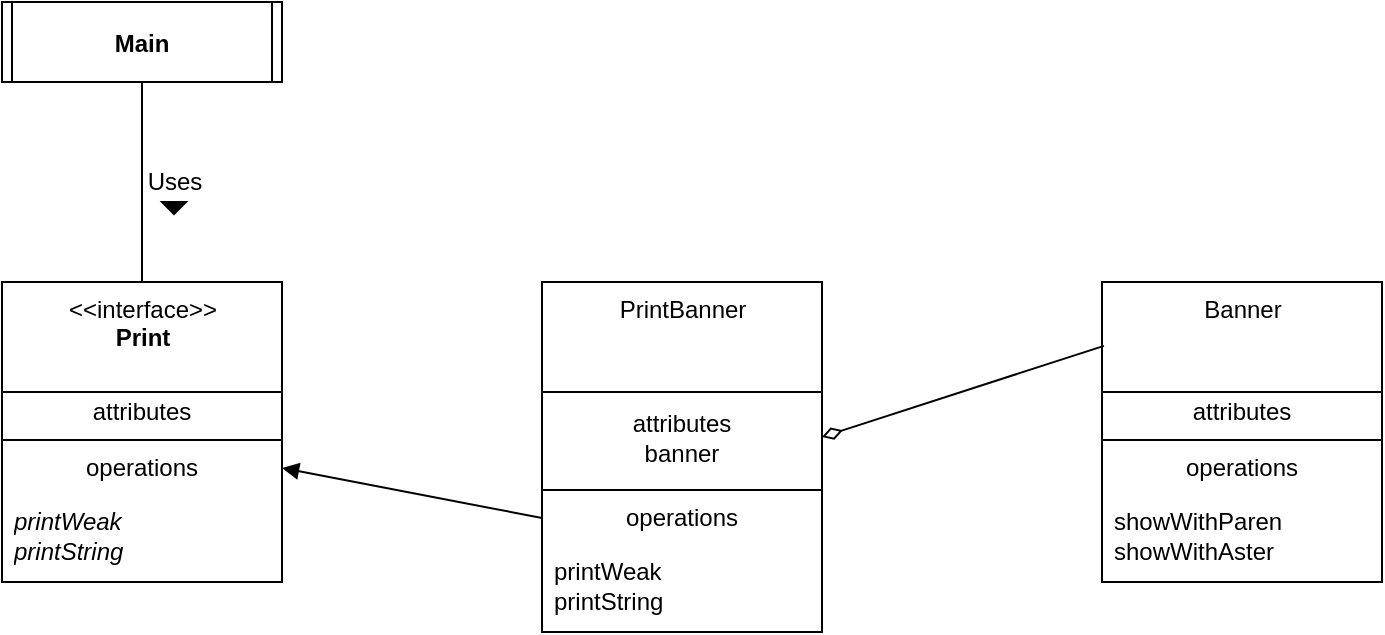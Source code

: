 <mxfile>
    <diagram id="7ltoPcdg2y4jprUAI1gg" name="Page-1">
        <mxGraphModel dx="942" dy="450" grid="1" gridSize="10" guides="1" tooltips="1" connect="1" arrows="1" fold="1" page="1" pageScale="1" pageWidth="827" pageHeight="1169" math="0" shadow="0">
            <root>
                <mxCell id="0"/>
                <mxCell id="1" parent="0"/>
                <mxCell id="3" value="Main" style="shape=process2;fixedSize=1;size=5;fontStyle=1;" parent="1" vertex="1">
                    <mxGeometry x="50" y="60" width="140" height="40" as="geometry"/>
                </mxCell>
                <mxCell id="4" value="&amp;lt;&amp;lt;interface&amp;gt;&amp;gt;&lt;br&gt;&lt;b&gt;Print&lt;/b&gt;" style="swimlane;fontStyle=0;align=center;verticalAlign=top;childLayout=stackLayout;horizontal=1;startSize=55;horizontalStack=0;resizeParent=1;resizeParentMax=0;resizeLast=0;collapsible=0;marginBottom=0;html=1;" parent="1" vertex="1">
                    <mxGeometry x="50" y="200" width="140" height="150" as="geometry"/>
                </mxCell>
                <mxCell id="5" value="attributes" style="text;html=1;strokeColor=none;fillColor=none;align=center;verticalAlign=middle;spacingLeft=4;spacingRight=4;overflow=hidden;rotatable=0;points=[[0,0.5],[1,0.5]];portConstraint=eastwest;" parent="4" vertex="1">
                    <mxGeometry y="55" width="140" height="20" as="geometry"/>
                </mxCell>
                <mxCell id="9" value="" style="line;strokeWidth=1;fillColor=none;align=left;verticalAlign=middle;spacingTop=-1;spacingLeft=3;spacingRight=3;rotatable=0;labelPosition=right;points=[];portConstraint=eastwest;" parent="4" vertex="1">
                    <mxGeometry y="75" width="140" height="8" as="geometry"/>
                </mxCell>
                <mxCell id="10" value="operations" style="text;html=1;strokeColor=none;fillColor=none;align=center;verticalAlign=middle;spacingLeft=4;spacingRight=4;overflow=hidden;rotatable=0;points=[[0,0.5],[1,0.5]];portConstraint=eastwest;" parent="4" vertex="1">
                    <mxGeometry y="83" width="140" height="20" as="geometry"/>
                </mxCell>
                <mxCell id="11" value="&lt;i&gt;printWeak&lt;br&gt;printString&lt;br&gt;&lt;/i&gt;" style="text;html=1;strokeColor=none;fillColor=none;align=left;verticalAlign=middle;spacingLeft=4;spacingRight=4;overflow=hidden;rotatable=0;points=[[0,0.5],[1,0.5]];portConstraint=eastwest;" parent="4" vertex="1">
                    <mxGeometry y="103" width="140" height="47" as="geometry"/>
                </mxCell>
                <mxCell id="12" value="PrintBanner" style="swimlane;fontStyle=0;align=center;verticalAlign=top;childLayout=stackLayout;horizontal=1;startSize=55;horizontalStack=0;resizeParent=1;resizeParentMax=0;resizeLast=0;collapsible=0;marginBottom=0;html=1;" parent="1" vertex="1">
                    <mxGeometry x="320" y="200" width="140" height="175" as="geometry"/>
                </mxCell>
                <mxCell id="13" value="attributes&lt;br&gt;banner" style="text;html=1;strokeColor=none;fillColor=none;align=center;verticalAlign=middle;spacingLeft=4;spacingRight=4;overflow=hidden;rotatable=0;points=[[0,0.5],[1,0.5]];portConstraint=eastwest;" parent="12" vertex="1">
                    <mxGeometry y="55" width="140" height="45" as="geometry"/>
                </mxCell>
                <mxCell id="14" value="" style="line;strokeWidth=1;fillColor=none;align=left;verticalAlign=middle;spacingTop=-1;spacingLeft=3;spacingRight=3;rotatable=0;labelPosition=right;points=[];portConstraint=eastwest;" parent="12" vertex="1">
                    <mxGeometry y="100" width="140" height="8" as="geometry"/>
                </mxCell>
                <mxCell id="15" value="operations" style="text;html=1;strokeColor=none;fillColor=none;align=center;verticalAlign=middle;spacingLeft=4;spacingRight=4;overflow=hidden;rotatable=0;points=[[0,0.5],[1,0.5]];portConstraint=eastwest;" parent="12" vertex="1">
                    <mxGeometry y="108" width="140" height="20" as="geometry"/>
                </mxCell>
                <mxCell id="16" value="printWeak&lt;br&gt;printString" style="text;html=1;strokeColor=none;fillColor=none;align=left;verticalAlign=middle;spacingLeft=4;spacingRight=4;overflow=hidden;rotatable=0;points=[[0,0.5],[1,0.5]];portConstraint=eastwest;" parent="12" vertex="1">
                    <mxGeometry y="128" width="140" height="47" as="geometry"/>
                </mxCell>
                <mxCell id="17" value="Banner" style="swimlane;fontStyle=0;align=center;verticalAlign=top;childLayout=stackLayout;horizontal=1;startSize=55;horizontalStack=0;resizeParent=1;resizeParentMax=0;resizeLast=0;collapsible=0;marginBottom=0;html=1;" parent="1" vertex="1">
                    <mxGeometry x="600" y="200" width="140" height="150" as="geometry"/>
                </mxCell>
                <mxCell id="18" value="attributes" style="text;html=1;strokeColor=none;fillColor=none;align=center;verticalAlign=middle;spacingLeft=4;spacingRight=4;overflow=hidden;rotatable=0;points=[[0,0.5],[1,0.5]];portConstraint=eastwest;" parent="17" vertex="1">
                    <mxGeometry y="55" width="140" height="20" as="geometry"/>
                </mxCell>
                <mxCell id="19" value="" style="line;strokeWidth=1;fillColor=none;align=left;verticalAlign=middle;spacingTop=-1;spacingLeft=3;spacingRight=3;rotatable=0;labelPosition=right;points=[];portConstraint=eastwest;" parent="17" vertex="1">
                    <mxGeometry y="75" width="140" height="8" as="geometry"/>
                </mxCell>
                <mxCell id="20" value="operations" style="text;html=1;strokeColor=none;fillColor=none;align=center;verticalAlign=middle;spacingLeft=4;spacingRight=4;overflow=hidden;rotatable=0;points=[[0,0.5],[1,0.5]];portConstraint=eastwest;" parent="17" vertex="1">
                    <mxGeometry y="83" width="140" height="20" as="geometry"/>
                </mxCell>
                <mxCell id="21" value="showWithParen&lt;br&gt;showWithAster" style="text;html=1;strokeColor=none;fillColor=none;align=left;verticalAlign=middle;spacingLeft=4;spacingRight=4;overflow=hidden;rotatable=0;points=[[0,0.5],[1,0.5]];portConstraint=eastwest;" parent="17" vertex="1">
                    <mxGeometry y="103" width="140" height="47" as="geometry"/>
                </mxCell>
                <mxCell id="23" value="" style="html=1;verticalAlign=bottom;labelBackgroundColor=none;endArrow=block;endFill=1;entryX=1;entryY=0.5;entryDx=0;entryDy=0;exitX=0;exitY=0.5;exitDx=0;exitDy=0;" parent="1" source="15" target="10" edge="1">
                    <mxGeometry width="160" relative="1" as="geometry">
                        <mxPoint x="230" y="302" as="sourcePoint"/>
                        <mxPoint x="370" y="302" as="targetPoint"/>
                    </mxGeometry>
                </mxCell>
                <mxCell id="27" value="" style="triangle;aspect=fixed;fillColor=#000000;direction=south;" parent="1" vertex="1">
                    <mxGeometry x="130" y="160" width="12" height="6" as="geometry"/>
                </mxCell>
                <mxCell id="28" value="" style="endArrow=none;html=1;rounded=0;align=center;verticalAlign=bottom;labelBackgroundColor=none;entryX=0.5;entryY=0;entryDx=0;entryDy=0;exitX=0.5;exitY=1;exitDx=0;exitDy=0;" parent="1" source="3" target="4" edge="1">
                    <mxGeometry relative="1" as="geometry">
                        <mxPoint x="90" y="162" as="sourcePoint"/>
                        <mxPoint x="230" y="162" as="targetPoint"/>
                    </mxGeometry>
                </mxCell>
                <mxCell id="33" value="Uses" style="text;html=1;align=center;verticalAlign=middle;resizable=0;points=[];autosize=1;strokeColor=none;fillColor=none;" parent="1" vertex="1">
                    <mxGeometry x="116" y="140" width="40" height="20" as="geometry"/>
                </mxCell>
                <mxCell id="34" value="" style="endArrow=none;startArrow=diamondThin;endFill=0;startFill=0;html=1;verticalAlign=bottom;labelBackgroundColor=none;strokeWidth=1;startSize=8;endSize=8;entryX=0.007;entryY=0.213;entryDx=0;entryDy=0;entryPerimeter=0;exitX=1;exitY=0.5;exitDx=0;exitDy=0;" edge="1" parent="1" source="13" target="17">
                    <mxGeometry width="160" relative="1" as="geometry">
                        <mxPoint x="330" y="230" as="sourcePoint"/>
                        <mxPoint x="490" y="230" as="targetPoint"/>
                    </mxGeometry>
                </mxCell>
            </root>
        </mxGraphModel>
    </diagram>
</mxfile>